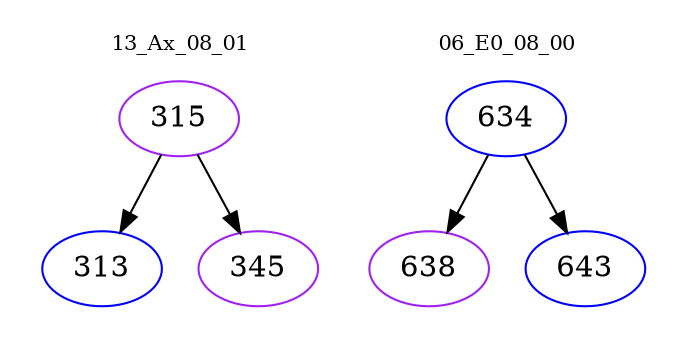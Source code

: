 digraph{
subgraph cluster_0 {
color = white
label = "13_Ax_08_01";
fontsize=10;
T0_315 [label="315", color="purple"]
T0_315 -> T0_313 [color="black"]
T0_313 [label="313", color="blue"]
T0_315 -> T0_345 [color="black"]
T0_345 [label="345", color="purple"]
}
subgraph cluster_1 {
color = white
label = "06_E0_08_00";
fontsize=10;
T1_634 [label="634", color="blue"]
T1_634 -> T1_638 [color="black"]
T1_638 [label="638", color="purple"]
T1_634 -> T1_643 [color="black"]
T1_643 [label="643", color="blue"]
}
}
